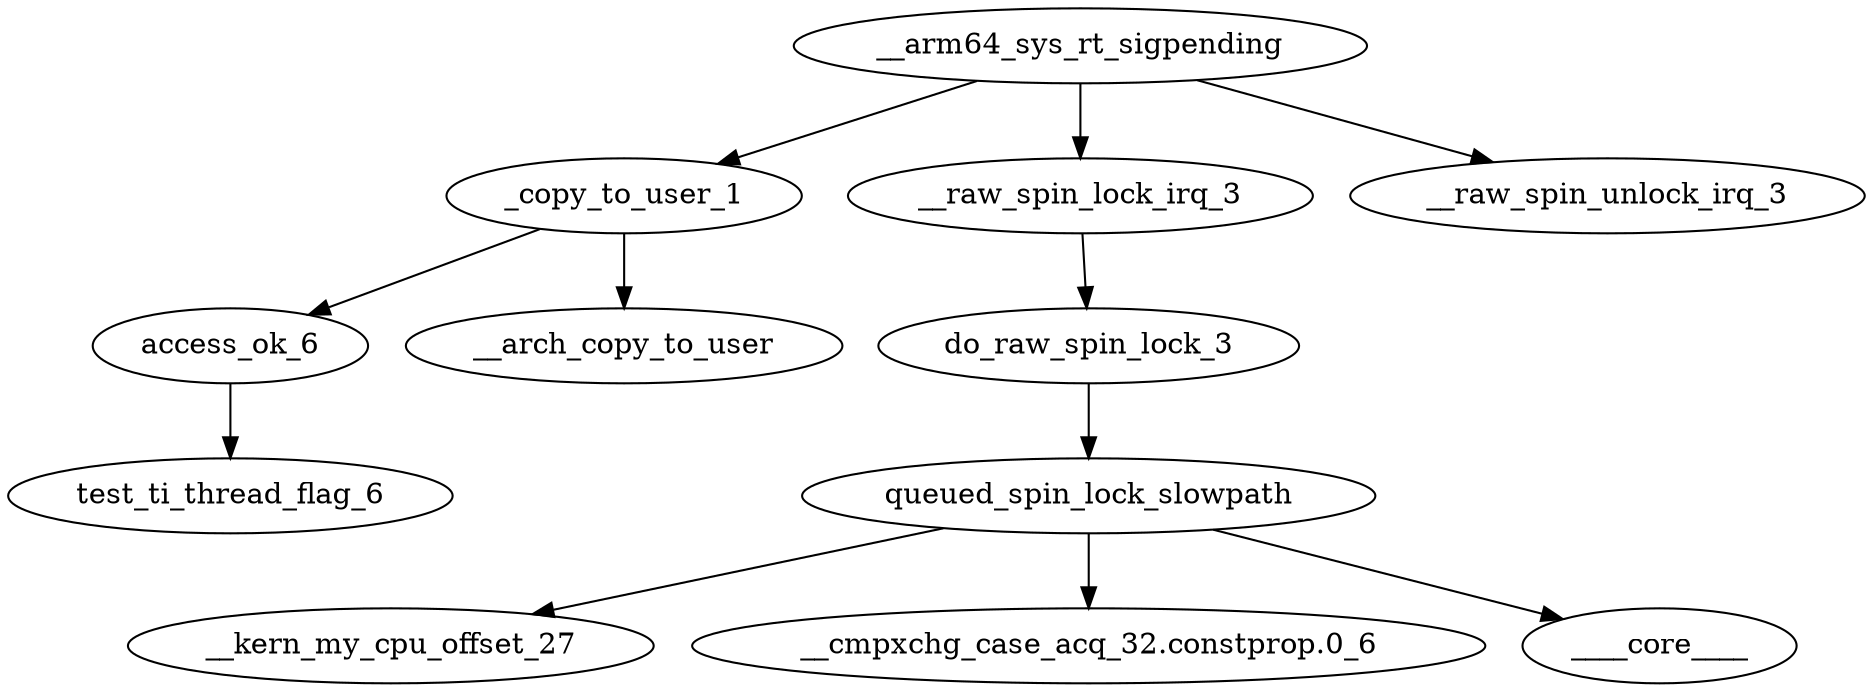 digraph kerncollapsed {
    "__kern_my_cpu_offset_27" [color="black"];
    "_copy_to_user_1" [color="black"];
    "test_ti_thread_flag_6" [color="black"];
    "__cmpxchg_case_acq_32.constprop.0_6" [color="black"];
    "__raw_spin_lock_irq_3" [color="black"];
    "__raw_spin_unlock_irq_3" [color="black"];
    "access_ok_6" [color="black"];
    "____core____" [color="kernel"];
    "__arch_copy_to_user" [color="black"];
    "do_raw_spin_lock_3" [color="black"];
    "queued_spin_lock_slowpath" [color="black"];
    "__arm64_sys_rt_sigpending" [color="black"];
    "queued_spin_lock_slowpath" -> "__cmpxchg_case_acq_32.constprop.0_6" [color="black"];
    "queued_spin_lock_slowpath" -> "____core____" [color="black"];
    "queued_spin_lock_slowpath" -> "__kern_my_cpu_offset_27" [color="black"];
    "__arm64_sys_rt_sigpending" -> "__raw_spin_unlock_irq_3" [color="black"];
    "__arm64_sys_rt_sigpending" -> "_copy_to_user_1" [color="black"];
    "__arm64_sys_rt_sigpending" -> "__raw_spin_lock_irq_3" [color="black"];
    "_copy_to_user_1" -> "__arch_copy_to_user" [color="black"];
    "_copy_to_user_1" -> "access_ok_6" [color="black"];
    "access_ok_6" -> "test_ti_thread_flag_6" [color="black"];
    "__raw_spin_lock_irq_3" -> "do_raw_spin_lock_3" [color="black"];
    "do_raw_spin_lock_3" -> "queued_spin_lock_slowpath" [color="black"];
}

